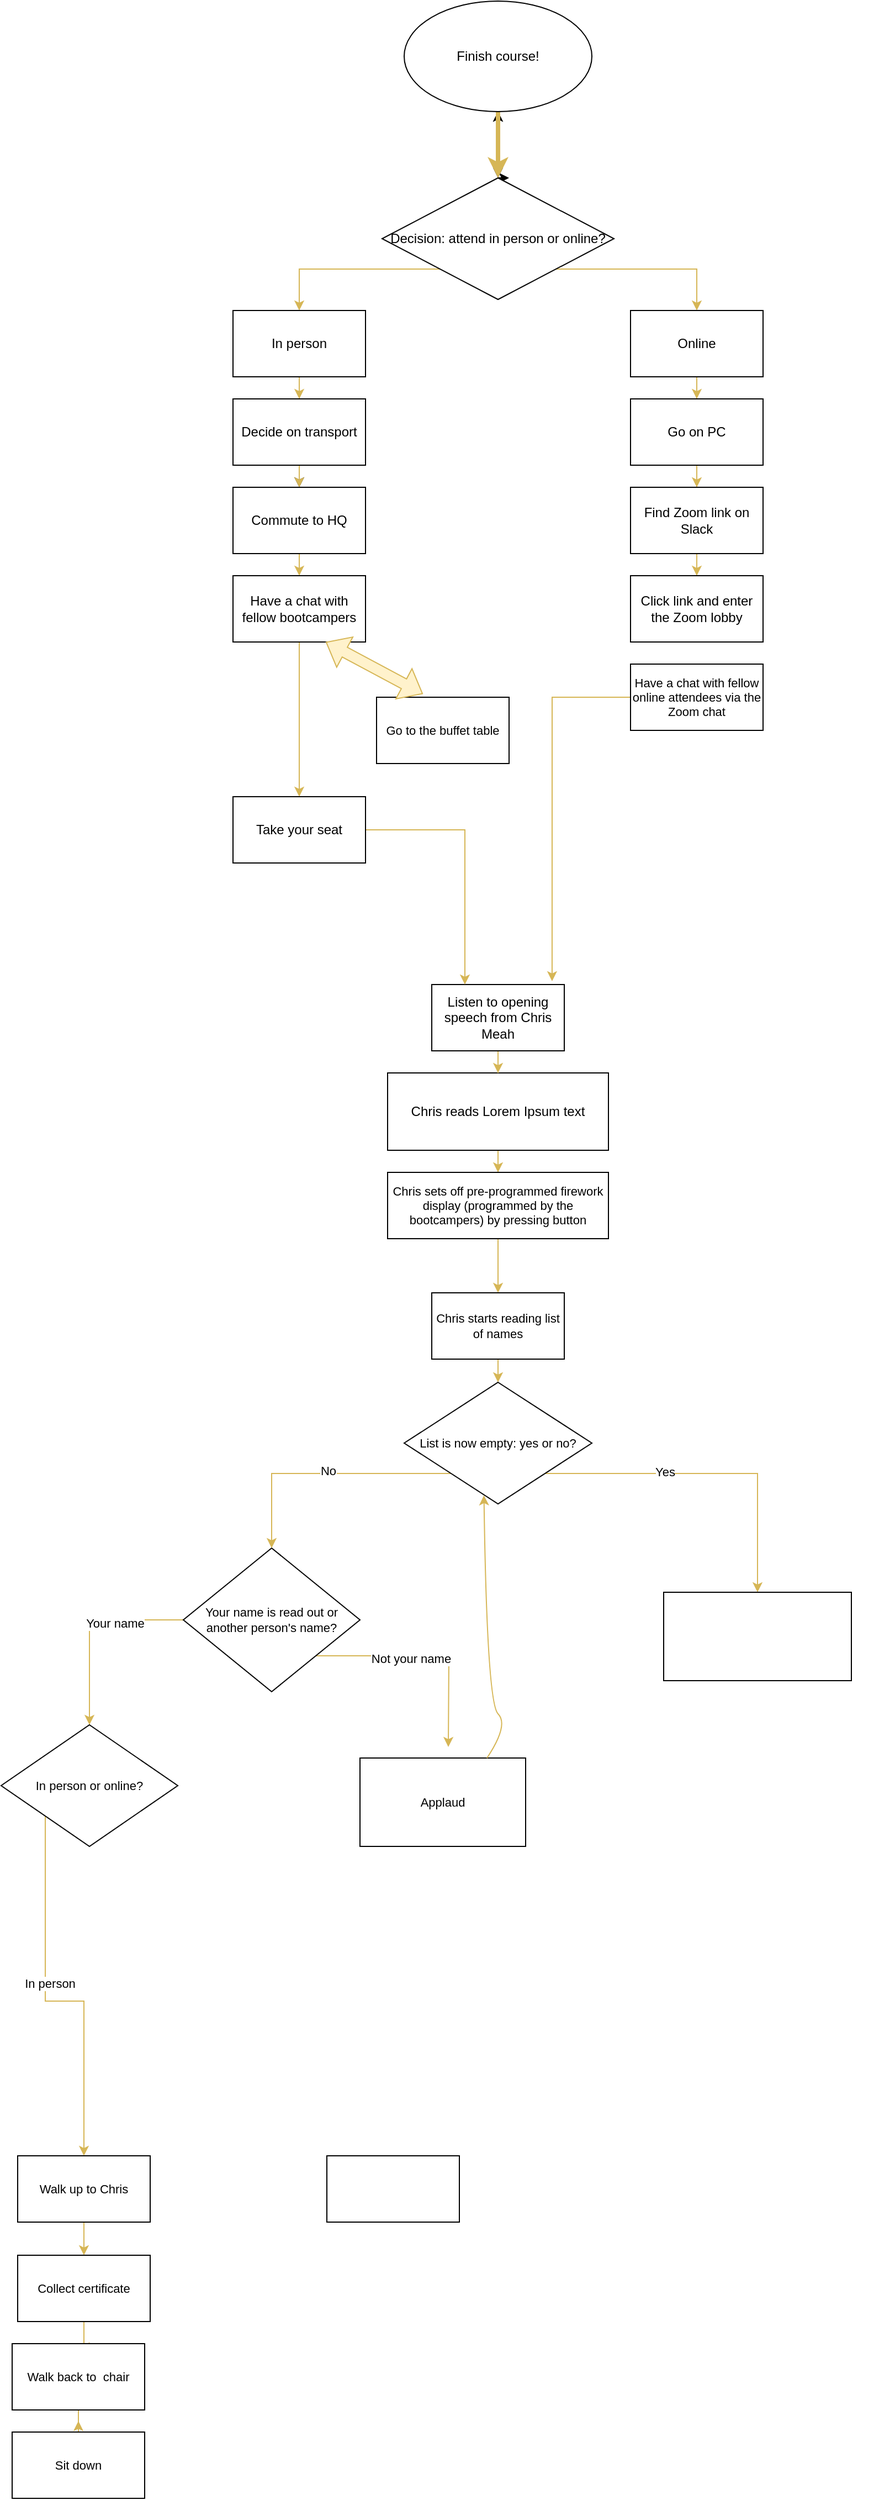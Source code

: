 <mxfile version="21.0.6" type="github"><diagram name="Page-1" id="ZtRDHOoF-RsHFmB5N79y"><mxGraphModel dx="1632" dy="2136" grid="1" gridSize="10" guides="1" tooltips="1" connect="1" arrows="1" fold="1" page="1" pageScale="1" pageWidth="827" pageHeight="1169" math="0" shadow="0"><root><mxCell id="0"/><mxCell id="1" parent="0"/><mxCell id="KnTp7DcVxPGLhXmIvZI0-37" style="edgeStyle=orthogonalEdgeStyle;shape=connector;rounded=0;orthogonalLoop=1;jettySize=auto;html=1;entryX=0.5;entryY=0;entryDx=0;entryDy=0;labelBackgroundColor=default;strokeColor=#d6b656;fontFamily=Helvetica;fontSize=11;fontColor=default;endArrow=classic;fillColor=#fff2cc;" edge="1" parent="1" source="KnTp7DcVxPGLhXmIvZI0-1" target="KnTp7DcVxPGLhXmIvZI0-33"><mxGeometry relative="1" as="geometry"/></mxCell><mxCell id="KnTp7DcVxPGLhXmIvZI0-1" value="Chris reads Lorem Ipsum text" style="rounded=0;whiteSpace=wrap;html=1;" vertex="1" parent="1"><mxGeometry x="180" y="970" width="200" height="70" as="geometry"/></mxCell><mxCell id="KnTp7DcVxPGLhXmIvZI0-6" value="" style="edgeStyle=orthogonalEdgeStyle;rounded=0;orthogonalLoop=1;jettySize=auto;html=1;" edge="1" parent="1" source="KnTp7DcVxPGLhXmIvZI0-2" target="KnTp7DcVxPGLhXmIvZI0-3"><mxGeometry relative="1" as="geometry"/></mxCell><mxCell id="KnTp7DcVxPGLhXmIvZI0-7" value="" style="edgeStyle=orthogonalEdgeStyle;rounded=0;orthogonalLoop=1;jettySize=auto;html=1;" edge="1" parent="1" source="KnTp7DcVxPGLhXmIvZI0-2" target="KnTp7DcVxPGLhXmIvZI0-3"><mxGeometry relative="1" as="geometry"/></mxCell><mxCell id="KnTp7DcVxPGLhXmIvZI0-8" style="edgeStyle=orthogonalEdgeStyle;rounded=0;orthogonalLoop=1;jettySize=auto;html=1;exitX=0.5;exitY=0;exitDx=0;exitDy=0;" edge="1" parent="1" source="KnTp7DcVxPGLhXmIvZI0-2"><mxGeometry relative="1" as="geometry"><mxPoint x="290" y="160" as="targetPoint"/></mxGeometry></mxCell><mxCell id="KnTp7DcVxPGLhXmIvZI0-11" style="edgeStyle=orthogonalEdgeStyle;rounded=0;orthogonalLoop=1;jettySize=auto;html=1;exitX=0;exitY=1;exitDx=0;exitDy=0;entryX=0.5;entryY=0;entryDx=0;entryDy=0;fillColor=#fff2cc;strokeColor=#d6b656;" edge="1" parent="1" source="KnTp7DcVxPGLhXmIvZI0-2" target="KnTp7DcVxPGLhXmIvZI0-9"><mxGeometry relative="1" as="geometry"/></mxCell><mxCell id="KnTp7DcVxPGLhXmIvZI0-12" style="edgeStyle=orthogonalEdgeStyle;rounded=0;orthogonalLoop=1;jettySize=auto;html=1;exitX=1;exitY=1;exitDx=0;exitDy=0;entryX=0.5;entryY=0;entryDx=0;entryDy=0;fillColor=#fff2cc;strokeColor=#d6b656;" edge="1" parent="1" source="KnTp7DcVxPGLhXmIvZI0-2" target="KnTp7DcVxPGLhXmIvZI0-10"><mxGeometry relative="1" as="geometry"/></mxCell><mxCell id="KnTp7DcVxPGLhXmIvZI0-2" value="Decision: attend in person or online?" style="rhombus;whiteSpace=wrap;html=1;" vertex="1" parent="1"><mxGeometry x="175" y="160" width="210" height="110" as="geometry"/></mxCell><mxCell id="KnTp7DcVxPGLhXmIvZI0-4" value="" style="edgeStyle=orthogonalEdgeStyle;rounded=0;orthogonalLoop=1;jettySize=auto;html=1;" edge="1" parent="1" source="KnTp7DcVxPGLhXmIvZI0-3" target="KnTp7DcVxPGLhXmIvZI0-2"><mxGeometry relative="1" as="geometry"/></mxCell><mxCell id="KnTp7DcVxPGLhXmIvZI0-5" style="edgeStyle=orthogonalEdgeStyle;rounded=0;orthogonalLoop=1;jettySize=auto;html=1;fillColor=#fff2cc;strokeColor=#d6b656;strokeWidth=4;" edge="1" parent="1" source="KnTp7DcVxPGLhXmIvZI0-3"><mxGeometry relative="1" as="geometry"><mxPoint x="280" y="160" as="targetPoint"/><Array as="points"><mxPoint x="280" y="110"/><mxPoint x="280" y="110"/></Array></mxGeometry></mxCell><mxCell id="KnTp7DcVxPGLhXmIvZI0-3" value="Finish course!" style="ellipse;whiteSpace=wrap;html=1;" vertex="1" parent="1"><mxGeometry x="195" width="170" height="100" as="geometry"/></mxCell><mxCell id="KnTp7DcVxPGLhXmIvZI0-15" style="edgeStyle=orthogonalEdgeStyle;rounded=0;orthogonalLoop=1;jettySize=auto;html=1;entryX=0.5;entryY=0;entryDx=0;entryDy=0;fillColor=#fff2cc;strokeColor=#d6b656;" edge="1" parent="1" source="KnTp7DcVxPGLhXmIvZI0-9" target="KnTp7DcVxPGLhXmIvZI0-13"><mxGeometry relative="1" as="geometry"/></mxCell><mxCell id="KnTp7DcVxPGLhXmIvZI0-9" value="In person" style="rounded=0;whiteSpace=wrap;html=1;" vertex="1" parent="1"><mxGeometry x="40" y="280" width="120" height="60" as="geometry"/></mxCell><mxCell id="KnTp7DcVxPGLhXmIvZI0-25" style="edgeStyle=orthogonalEdgeStyle;rounded=0;orthogonalLoop=1;jettySize=auto;html=1;entryX=0.5;entryY=0;entryDx=0;entryDy=0;fillColor=#fff2cc;strokeColor=#d6b656;" edge="1" parent="1" source="KnTp7DcVxPGLhXmIvZI0-10" target="KnTp7DcVxPGLhXmIvZI0-24"><mxGeometry relative="1" as="geometry"/></mxCell><mxCell id="KnTp7DcVxPGLhXmIvZI0-10" value="Online" style="rounded=0;whiteSpace=wrap;html=1;" vertex="1" parent="1"><mxGeometry x="400" y="280" width="120" height="60" as="geometry"/></mxCell><mxCell id="KnTp7DcVxPGLhXmIvZI0-16" value="" style="edgeStyle=orthogonalEdgeStyle;rounded=0;orthogonalLoop=1;jettySize=auto;html=1;" edge="1" parent="1" source="KnTp7DcVxPGLhXmIvZI0-13" target="KnTp7DcVxPGLhXmIvZI0-14"><mxGeometry relative="1" as="geometry"/></mxCell><mxCell id="KnTp7DcVxPGLhXmIvZI0-17" style="edgeStyle=orthogonalEdgeStyle;rounded=0;orthogonalLoop=1;jettySize=auto;html=1;entryX=0.5;entryY=0;entryDx=0;entryDy=0;fillColor=#fff2cc;strokeColor=#d6b656;" edge="1" parent="1" source="KnTp7DcVxPGLhXmIvZI0-13" target="KnTp7DcVxPGLhXmIvZI0-14"><mxGeometry relative="1" as="geometry"/></mxCell><mxCell id="KnTp7DcVxPGLhXmIvZI0-13" value="Decide on transport" style="rounded=0;whiteSpace=wrap;html=1;" vertex="1" parent="1"><mxGeometry x="40" y="360" width="120" height="60" as="geometry"/></mxCell><mxCell id="KnTp7DcVxPGLhXmIvZI0-19" style="edgeStyle=orthogonalEdgeStyle;rounded=0;orthogonalLoop=1;jettySize=auto;html=1;exitX=0.5;exitY=1;exitDx=0;exitDy=0;entryX=0.5;entryY=0;entryDx=0;entryDy=0;fillColor=#fff2cc;strokeColor=#d6b656;" edge="1" parent="1" source="KnTp7DcVxPGLhXmIvZI0-14" target="KnTp7DcVxPGLhXmIvZI0-18"><mxGeometry relative="1" as="geometry"/></mxCell><mxCell id="KnTp7DcVxPGLhXmIvZI0-14" value="Commute to HQ" style="rounded=0;whiteSpace=wrap;html=1;" vertex="1" parent="1"><mxGeometry x="40" y="440" width="120" height="60" as="geometry"/></mxCell><mxCell id="KnTp7DcVxPGLhXmIvZI0-42" style="edgeStyle=orthogonalEdgeStyle;shape=connector;rounded=0;orthogonalLoop=1;jettySize=auto;html=1;entryX=0.5;entryY=0;entryDx=0;entryDy=0;labelBackgroundColor=default;strokeColor=#d6b656;fontFamily=Helvetica;fontSize=11;fontColor=default;endArrow=classic;fillColor=#fff2cc;" edge="1" parent="1" source="KnTp7DcVxPGLhXmIvZI0-18" target="KnTp7DcVxPGLhXmIvZI0-21"><mxGeometry relative="1" as="geometry"/></mxCell><mxCell id="KnTp7DcVxPGLhXmIvZI0-18" value="Have a chat with fellow bootcampers" style="rounded=0;whiteSpace=wrap;html=1;" vertex="1" parent="1"><mxGeometry x="40" y="520" width="120" height="60" as="geometry"/></mxCell><mxCell id="KnTp7DcVxPGLhXmIvZI0-36" value="" style="edgeStyle=orthogonalEdgeStyle;shape=connector;rounded=0;orthogonalLoop=1;jettySize=auto;html=1;labelBackgroundColor=default;strokeColor=#d6b656;fontFamily=Helvetica;fontSize=11;fontColor=default;endArrow=classic;fillColor=#fff2cc;" edge="1" parent="1" source="KnTp7DcVxPGLhXmIvZI0-20" target="KnTp7DcVxPGLhXmIvZI0-1"><mxGeometry relative="1" as="geometry"/></mxCell><mxCell id="KnTp7DcVxPGLhXmIvZI0-20" value="Listen to opening speech from Chris Meah" style="rounded=0;whiteSpace=wrap;html=1;" vertex="1" parent="1"><mxGeometry x="220" y="890" width="120" height="60" as="geometry"/></mxCell><mxCell id="KnTp7DcVxPGLhXmIvZI0-23" style="edgeStyle=orthogonalEdgeStyle;rounded=0;orthogonalLoop=1;jettySize=auto;html=1;entryX=0.25;entryY=0;entryDx=0;entryDy=0;fillColor=#fff2cc;strokeColor=#d6b656;" edge="1" parent="1" source="KnTp7DcVxPGLhXmIvZI0-21" target="KnTp7DcVxPGLhXmIvZI0-20"><mxGeometry relative="1" as="geometry"/></mxCell><mxCell id="KnTp7DcVxPGLhXmIvZI0-21" value="Take your seat" style="rounded=0;whiteSpace=wrap;html=1;" vertex="1" parent="1"><mxGeometry x="40" y="720" width="120" height="60" as="geometry"/></mxCell><mxCell id="KnTp7DcVxPGLhXmIvZI0-27" style="edgeStyle=orthogonalEdgeStyle;rounded=0;orthogonalLoop=1;jettySize=auto;html=1;entryX=0.5;entryY=0;entryDx=0;entryDy=0;fillColor=#fff2cc;strokeColor=#d6b656;" edge="1" parent="1" source="KnTp7DcVxPGLhXmIvZI0-24" target="KnTp7DcVxPGLhXmIvZI0-26"><mxGeometry relative="1" as="geometry"/></mxCell><mxCell id="KnTp7DcVxPGLhXmIvZI0-24" value="Go on PC" style="rounded=0;whiteSpace=wrap;html=1;" vertex="1" parent="1"><mxGeometry x="400" y="360" width="120" height="60" as="geometry"/></mxCell><mxCell id="KnTp7DcVxPGLhXmIvZI0-29" style="edgeStyle=orthogonalEdgeStyle;rounded=0;orthogonalLoop=1;jettySize=auto;html=1;exitX=0.5;exitY=1;exitDx=0;exitDy=0;fillColor=#fff2cc;strokeColor=#d6b656;" edge="1" parent="1" source="KnTp7DcVxPGLhXmIvZI0-26" target="KnTp7DcVxPGLhXmIvZI0-28"><mxGeometry relative="1" as="geometry"/></mxCell><mxCell id="KnTp7DcVxPGLhXmIvZI0-26" value="Find Zoom link on Slack" style="rounded=0;whiteSpace=wrap;html=1;" vertex="1" parent="1"><mxGeometry x="400" y="440" width="120" height="60" as="geometry"/></mxCell><mxCell id="KnTp7DcVxPGLhXmIvZI0-28" value="Click link and enter the Zoom lobby" style="rounded=0;whiteSpace=wrap;html=1;" vertex="1" parent="1"><mxGeometry x="400" y="520" width="120" height="60" as="geometry"/></mxCell><mxCell id="KnTp7DcVxPGLhXmIvZI0-32" style="edgeStyle=orthogonalEdgeStyle;shape=connector;rounded=0;orthogonalLoop=1;jettySize=auto;html=1;entryX=0.908;entryY=-0.05;entryDx=0;entryDy=0;entryPerimeter=0;labelBackgroundColor=default;strokeColor=#d6b656;fontFamily=Helvetica;fontSize=11;fontColor=default;endArrow=classic;fillColor=#fff2cc;" edge="1" parent="1" source="KnTp7DcVxPGLhXmIvZI0-31" target="KnTp7DcVxPGLhXmIvZI0-20"><mxGeometry relative="1" as="geometry"/></mxCell><mxCell id="KnTp7DcVxPGLhXmIvZI0-31" value="Have a chat with fellow online attendees via the Zoom chat" style="rounded=0;whiteSpace=wrap;html=1;fontFamily=Helvetica;fontSize=11;fontColor=default;" vertex="1" parent="1"><mxGeometry x="400" y="600" width="120" height="60" as="geometry"/></mxCell><mxCell id="KnTp7DcVxPGLhXmIvZI0-53" style="edgeStyle=orthogonalEdgeStyle;shape=connector;rounded=0;orthogonalLoop=1;jettySize=auto;html=1;entryX=0.5;entryY=0;entryDx=0;entryDy=0;labelBackgroundColor=default;strokeColor=#d6b656;fontFamily=Helvetica;fontSize=11;fontColor=default;endArrow=classic;fillColor=#fff2cc;startArrow=none;" edge="1" parent="1" source="KnTp7DcVxPGLhXmIvZI0-59" target="KnTp7DcVxPGLhXmIvZI0-46"><mxGeometry relative="1" as="geometry"/></mxCell><mxCell id="KnTp7DcVxPGLhXmIvZI0-61" value="Your name" style="edgeLabel;html=1;align=center;verticalAlign=middle;resizable=0;points=[];fontSize=11;fontFamily=Helvetica;fontColor=default;" vertex="1" connectable="0" parent="KnTp7DcVxPGLhXmIvZI0-53"><mxGeometry x="-0.311" y="3" relative="1" as="geometry"><mxPoint as="offset"/></mxGeometry></mxCell><mxCell id="KnTp7DcVxPGLhXmIvZI0-69" style="edgeStyle=orthogonalEdgeStyle;shape=connector;rounded=0;orthogonalLoop=1;jettySize=auto;html=1;entryX=0.5;entryY=0;entryDx=0;entryDy=0;labelBackgroundColor=default;strokeColor=#d6b656;fontFamily=Helvetica;fontSize=11;fontColor=default;endArrow=classic;fillColor=#fff2cc;" edge="1" parent="1" source="KnTp7DcVxPGLhXmIvZI0-33" target="KnTp7DcVxPGLhXmIvZI0-56"><mxGeometry relative="1" as="geometry"/></mxCell><mxCell id="KnTp7DcVxPGLhXmIvZI0-33" value="Chris sets off pre-programmed firework display (programmed by the bootcampers) by pressing button" style="rounded=0;whiteSpace=wrap;html=1;fontFamily=Helvetica;fontSize=11;fontColor=default;" vertex="1" parent="1"><mxGeometry x="180" y="1060" width="200" height="60" as="geometry"/></mxCell><mxCell id="KnTp7DcVxPGLhXmIvZI0-38" value="Go to the buffet table" style="rounded=0;whiteSpace=wrap;html=1;fontFamily=Helvetica;fontSize=11;fontColor=default;" vertex="1" parent="1"><mxGeometry x="170" y="630" width="120" height="60" as="geometry"/></mxCell><mxCell id="KnTp7DcVxPGLhXmIvZI0-41" value="" style="shape=flexArrow;endArrow=classic;startArrow=classic;html=1;rounded=0;labelBackgroundColor=default;strokeColor=#d6b656;fontFamily=Helvetica;fontSize=11;fontColor=default;fillColor=#fff2cc;entryX=0.35;entryY=-0.05;entryDx=0;entryDy=0;entryPerimeter=0;exitX=0.7;exitY=1;exitDx=0;exitDy=0;exitPerimeter=0;" edge="1" parent="1" source="KnTp7DcVxPGLhXmIvZI0-18" target="KnTp7DcVxPGLhXmIvZI0-38"><mxGeometry width="100" height="100" relative="1" as="geometry"><mxPoint x="120" y="590" as="sourcePoint"/><mxPoint x="175" y="600" as="targetPoint"/></mxGeometry></mxCell><mxCell id="KnTp7DcVxPGLhXmIvZI0-49" style="edgeStyle=orthogonalEdgeStyle;shape=connector;rounded=0;orthogonalLoop=1;jettySize=auto;html=1;exitX=0;exitY=1;exitDx=0;exitDy=0;entryX=0.5;entryY=0;entryDx=0;entryDy=0;labelBackgroundColor=default;strokeColor=#d6b656;fontFamily=Helvetica;fontSize=11;fontColor=default;endArrow=classic;fillColor=#fff2cc;" edge="1" parent="1" source="KnTp7DcVxPGLhXmIvZI0-46" target="KnTp7DcVxPGLhXmIvZI0-47"><mxGeometry relative="1" as="geometry"/></mxCell><mxCell id="KnTp7DcVxPGLhXmIvZI0-51" value="In person" style="edgeLabel;html=1;align=center;verticalAlign=middle;resizable=0;points=[];fontSize=11;fontFamily=Helvetica;fontColor=default;" vertex="1" connectable="0" parent="KnTp7DcVxPGLhXmIvZI0-49"><mxGeometry x="-0.116" y="4" relative="1" as="geometry"><mxPoint as="offset"/></mxGeometry></mxCell><mxCell id="KnTp7DcVxPGLhXmIvZI0-46" value="In person or online?" style="rhombus;whiteSpace=wrap;html=1;fontFamily=Helvetica;fontSize=11;fontColor=default;" vertex="1" parent="1"><mxGeometry x="-170" y="1560" width="160" height="110" as="geometry"/></mxCell><mxCell id="KnTp7DcVxPGLhXmIvZI0-84" style="edgeStyle=orthogonalEdgeStyle;shape=connector;rounded=0;orthogonalLoop=1;jettySize=auto;html=1;entryX=0.5;entryY=0;entryDx=0;entryDy=0;labelBackgroundColor=default;strokeColor=#d6b656;fontFamily=Helvetica;fontSize=11;fontColor=default;endArrow=classic;fillColor=#fff2cc;" edge="1" parent="1" source="KnTp7DcVxPGLhXmIvZI0-47" target="KnTp7DcVxPGLhXmIvZI0-81"><mxGeometry relative="1" as="geometry"/></mxCell><mxCell id="KnTp7DcVxPGLhXmIvZI0-47" value="Walk up to Chris" style="rounded=0;whiteSpace=wrap;html=1;fontFamily=Helvetica;fontSize=11;fontColor=default;" vertex="1" parent="1"><mxGeometry x="-155" y="1950" width="120" height="60" as="geometry"/></mxCell><mxCell id="KnTp7DcVxPGLhXmIvZI0-48" value="" style="rounded=0;whiteSpace=wrap;html=1;fontFamily=Helvetica;fontSize=11;fontColor=default;" vertex="1" parent="1"><mxGeometry x="125" y="1950" width="120" height="60" as="geometry"/></mxCell><mxCell id="KnTp7DcVxPGLhXmIvZI0-73" style="edgeStyle=orthogonalEdgeStyle;shape=connector;rounded=0;orthogonalLoop=1;jettySize=auto;html=1;entryX=0.5;entryY=0;entryDx=0;entryDy=0;labelBackgroundColor=default;strokeColor=#d6b656;fontFamily=Helvetica;fontSize=11;fontColor=default;endArrow=classic;fillColor=#fff2cc;" edge="1" parent="1" source="KnTp7DcVxPGLhXmIvZI0-56" target="KnTp7DcVxPGLhXmIvZI0-72"><mxGeometry relative="1" as="geometry"/></mxCell><mxCell id="KnTp7DcVxPGLhXmIvZI0-56" value="Chris starts reading list of names" style="rounded=0;whiteSpace=wrap;html=1;fontFamily=Helvetica;fontSize=11;fontColor=default;" vertex="1" parent="1"><mxGeometry x="220" y="1169" width="120" height="60" as="geometry"/></mxCell><mxCell id="KnTp7DcVxPGLhXmIvZI0-63" style="edgeStyle=orthogonalEdgeStyle;shape=connector;rounded=0;orthogonalLoop=1;jettySize=auto;html=1;exitX=1;exitY=1;exitDx=0;exitDy=0;labelBackgroundColor=default;strokeColor=#d6b656;fontFamily=Helvetica;fontSize=11;fontColor=default;endArrow=classic;fillColor=#fff2cc;" edge="1" parent="1" source="KnTp7DcVxPGLhXmIvZI0-59"><mxGeometry relative="1" as="geometry"><mxPoint x="235" y="1580" as="targetPoint"/></mxGeometry></mxCell><mxCell id="KnTp7DcVxPGLhXmIvZI0-64" value="Not your name" style="edgeLabel;html=1;align=center;verticalAlign=middle;resizable=0;points=[];fontSize=11;fontFamily=Helvetica;fontColor=default;" vertex="1" connectable="0" parent="KnTp7DcVxPGLhXmIvZI0-63"><mxGeometry x="-0.151" y="-1" relative="1" as="geometry"><mxPoint y="1" as="offset"/></mxGeometry></mxCell><mxCell id="KnTp7DcVxPGLhXmIvZI0-59" value="Your name is read out or another person's name?" style="rhombus;whiteSpace=wrap;html=1;fontFamily=Helvetica;fontSize=11;fontColor=default;" vertex="1" parent="1"><mxGeometry x="-5" y="1400" width="160" height="130" as="geometry"/></mxCell><mxCell id="KnTp7DcVxPGLhXmIvZI0-62" value="Applaud" style="rounded=0;whiteSpace=wrap;html=1;fontFamily=Helvetica;fontSize=11;fontColor=default;" vertex="1" parent="1"><mxGeometry x="155" y="1590" width="150" height="80" as="geometry"/></mxCell><mxCell id="KnTp7DcVxPGLhXmIvZI0-75" style="edgeStyle=orthogonalEdgeStyle;shape=connector;rounded=0;orthogonalLoop=1;jettySize=auto;html=1;exitX=0;exitY=1;exitDx=0;exitDy=0;labelBackgroundColor=default;strokeColor=#d6b656;fontFamily=Helvetica;fontSize=11;fontColor=default;endArrow=classic;fillColor=#fff2cc;" edge="1" parent="1" source="KnTp7DcVxPGLhXmIvZI0-72" target="KnTp7DcVxPGLhXmIvZI0-59"><mxGeometry relative="1" as="geometry"/></mxCell><mxCell id="KnTp7DcVxPGLhXmIvZI0-76" value="No" style="edgeLabel;html=1;align=center;verticalAlign=middle;resizable=0;points=[];fontSize=11;fontFamily=Helvetica;fontColor=default;" vertex="1" connectable="0" parent="KnTp7DcVxPGLhXmIvZI0-75"><mxGeometry x="-0.026" y="-3" relative="1" as="geometry"><mxPoint as="offset"/></mxGeometry></mxCell><mxCell id="KnTp7DcVxPGLhXmIvZI0-78" style="edgeStyle=orthogonalEdgeStyle;shape=connector;rounded=0;orthogonalLoop=1;jettySize=auto;html=1;exitX=1;exitY=1;exitDx=0;exitDy=0;entryX=0.5;entryY=0;entryDx=0;entryDy=0;labelBackgroundColor=default;strokeColor=#d6b656;fontFamily=Helvetica;fontSize=11;fontColor=default;endArrow=classic;fillColor=#fff2cc;" edge="1" parent="1" source="KnTp7DcVxPGLhXmIvZI0-72" target="KnTp7DcVxPGLhXmIvZI0-77"><mxGeometry relative="1" as="geometry"/></mxCell><mxCell id="KnTp7DcVxPGLhXmIvZI0-79" value="Yes" style="edgeLabel;html=1;align=center;verticalAlign=middle;resizable=0;points=[];fontSize=11;fontFamily=Helvetica;fontColor=default;" vertex="1" connectable="0" parent="KnTp7DcVxPGLhXmIvZI0-78"><mxGeometry x="-0.28" y="2" relative="1" as="geometry"><mxPoint as="offset"/></mxGeometry></mxCell><mxCell id="KnTp7DcVxPGLhXmIvZI0-72" value="List is now empty: yes or no?" style="rhombus;whiteSpace=wrap;html=1;fontFamily=Helvetica;fontSize=11;fontColor=default;" vertex="1" parent="1"><mxGeometry x="195" y="1250" width="170" height="110" as="geometry"/></mxCell><mxCell id="KnTp7DcVxPGLhXmIvZI0-74" style="edgeStyle=orthogonalEdgeStyle;shape=connector;rounded=0;orthogonalLoop=1;jettySize=auto;html=1;exitX=0.5;exitY=1;exitDx=0;exitDy=0;labelBackgroundColor=default;strokeColor=#d6b656;fontFamily=Helvetica;fontSize=11;fontColor=default;endArrow=classic;fillColor=#fff2cc;" edge="1" parent="1"><mxGeometry relative="1" as="geometry"><mxPoint x="630" y="1560" as="sourcePoint"/><mxPoint x="630" y="1560" as="targetPoint"/></mxGeometry></mxCell><mxCell id="KnTp7DcVxPGLhXmIvZI0-77" value="" style="rounded=0;whiteSpace=wrap;html=1;fontFamily=Helvetica;fontSize=11;fontColor=default;" vertex="1" parent="1"><mxGeometry x="430" y="1440" width="170" height="80" as="geometry"/></mxCell><mxCell id="KnTp7DcVxPGLhXmIvZI0-80" value="" style="curved=1;endArrow=classic;html=1;rounded=0;labelBackgroundColor=default;strokeColor=#d6b656;fontFamily=Helvetica;fontSize=11;fontColor=default;fillColor=#fff2cc;shape=connector;entryX=0.425;entryY=0.93;entryDx=0;entryDy=0;entryPerimeter=0;" edge="1" parent="1" target="KnTp7DcVxPGLhXmIvZI0-72"><mxGeometry width="50" height="50" relative="1" as="geometry"><mxPoint x="270" y="1590" as="sourcePoint"/><mxPoint x="320" y="1540" as="targetPoint"/><Array as="points"><mxPoint x="290" y="1560"/><mxPoint x="270" y="1540"/></Array></mxGeometry></mxCell><mxCell id="KnTp7DcVxPGLhXmIvZI0-85" style="edgeStyle=orthogonalEdgeStyle;shape=connector;rounded=0;orthogonalLoop=1;jettySize=auto;html=1;entryX=0.581;entryY=-0.025;entryDx=0;entryDy=0;entryPerimeter=0;labelBackgroundColor=default;strokeColor=#d6b656;fontFamily=Helvetica;fontSize=11;fontColor=default;endArrow=classic;fillColor=#fff2cc;" edge="1" parent="1" source="KnTp7DcVxPGLhXmIvZI0-81" target="KnTp7DcVxPGLhXmIvZI0-82"><mxGeometry relative="1" as="geometry"/></mxCell><mxCell id="KnTp7DcVxPGLhXmIvZI0-81" value="Collect certificate" style="rounded=0;whiteSpace=wrap;html=1;fontFamily=Helvetica;fontSize=11;fontColor=default;" vertex="1" parent="1"><mxGeometry x="-155" y="2040" width="120" height="60" as="geometry"/></mxCell><mxCell id="KnTp7DcVxPGLhXmIvZI0-86" style="edgeStyle=orthogonalEdgeStyle;shape=connector;rounded=0;orthogonalLoop=1;jettySize=auto;html=1;labelBackgroundColor=default;strokeColor=#d6b656;fontFamily=Helvetica;fontSize=11;fontColor=default;endArrow=classic;fillColor=#fff2cc;" edge="1" parent="1" source="KnTp7DcVxPGLhXmIvZI0-82"><mxGeometry relative="1" as="geometry"><mxPoint x="-100" y="2190" as="targetPoint"/></mxGeometry></mxCell><mxCell id="KnTp7DcVxPGLhXmIvZI0-82" value="Walk back to&amp;nbsp; chair" style="rounded=0;whiteSpace=wrap;html=1;fontFamily=Helvetica;fontSize=11;fontColor=default;" vertex="1" parent="1"><mxGeometry x="-160" y="2120" width="120" height="60" as="geometry"/></mxCell><mxCell id="KnTp7DcVxPGLhXmIvZI0-83" value="Sit down" style="rounded=0;whiteSpace=wrap;html=1;fontFamily=Helvetica;fontSize=11;fontColor=default;" vertex="1" parent="1"><mxGeometry x="-160" y="2200" width="120" height="60" as="geometry"/></mxCell></root></mxGraphModel></diagram></mxfile>
